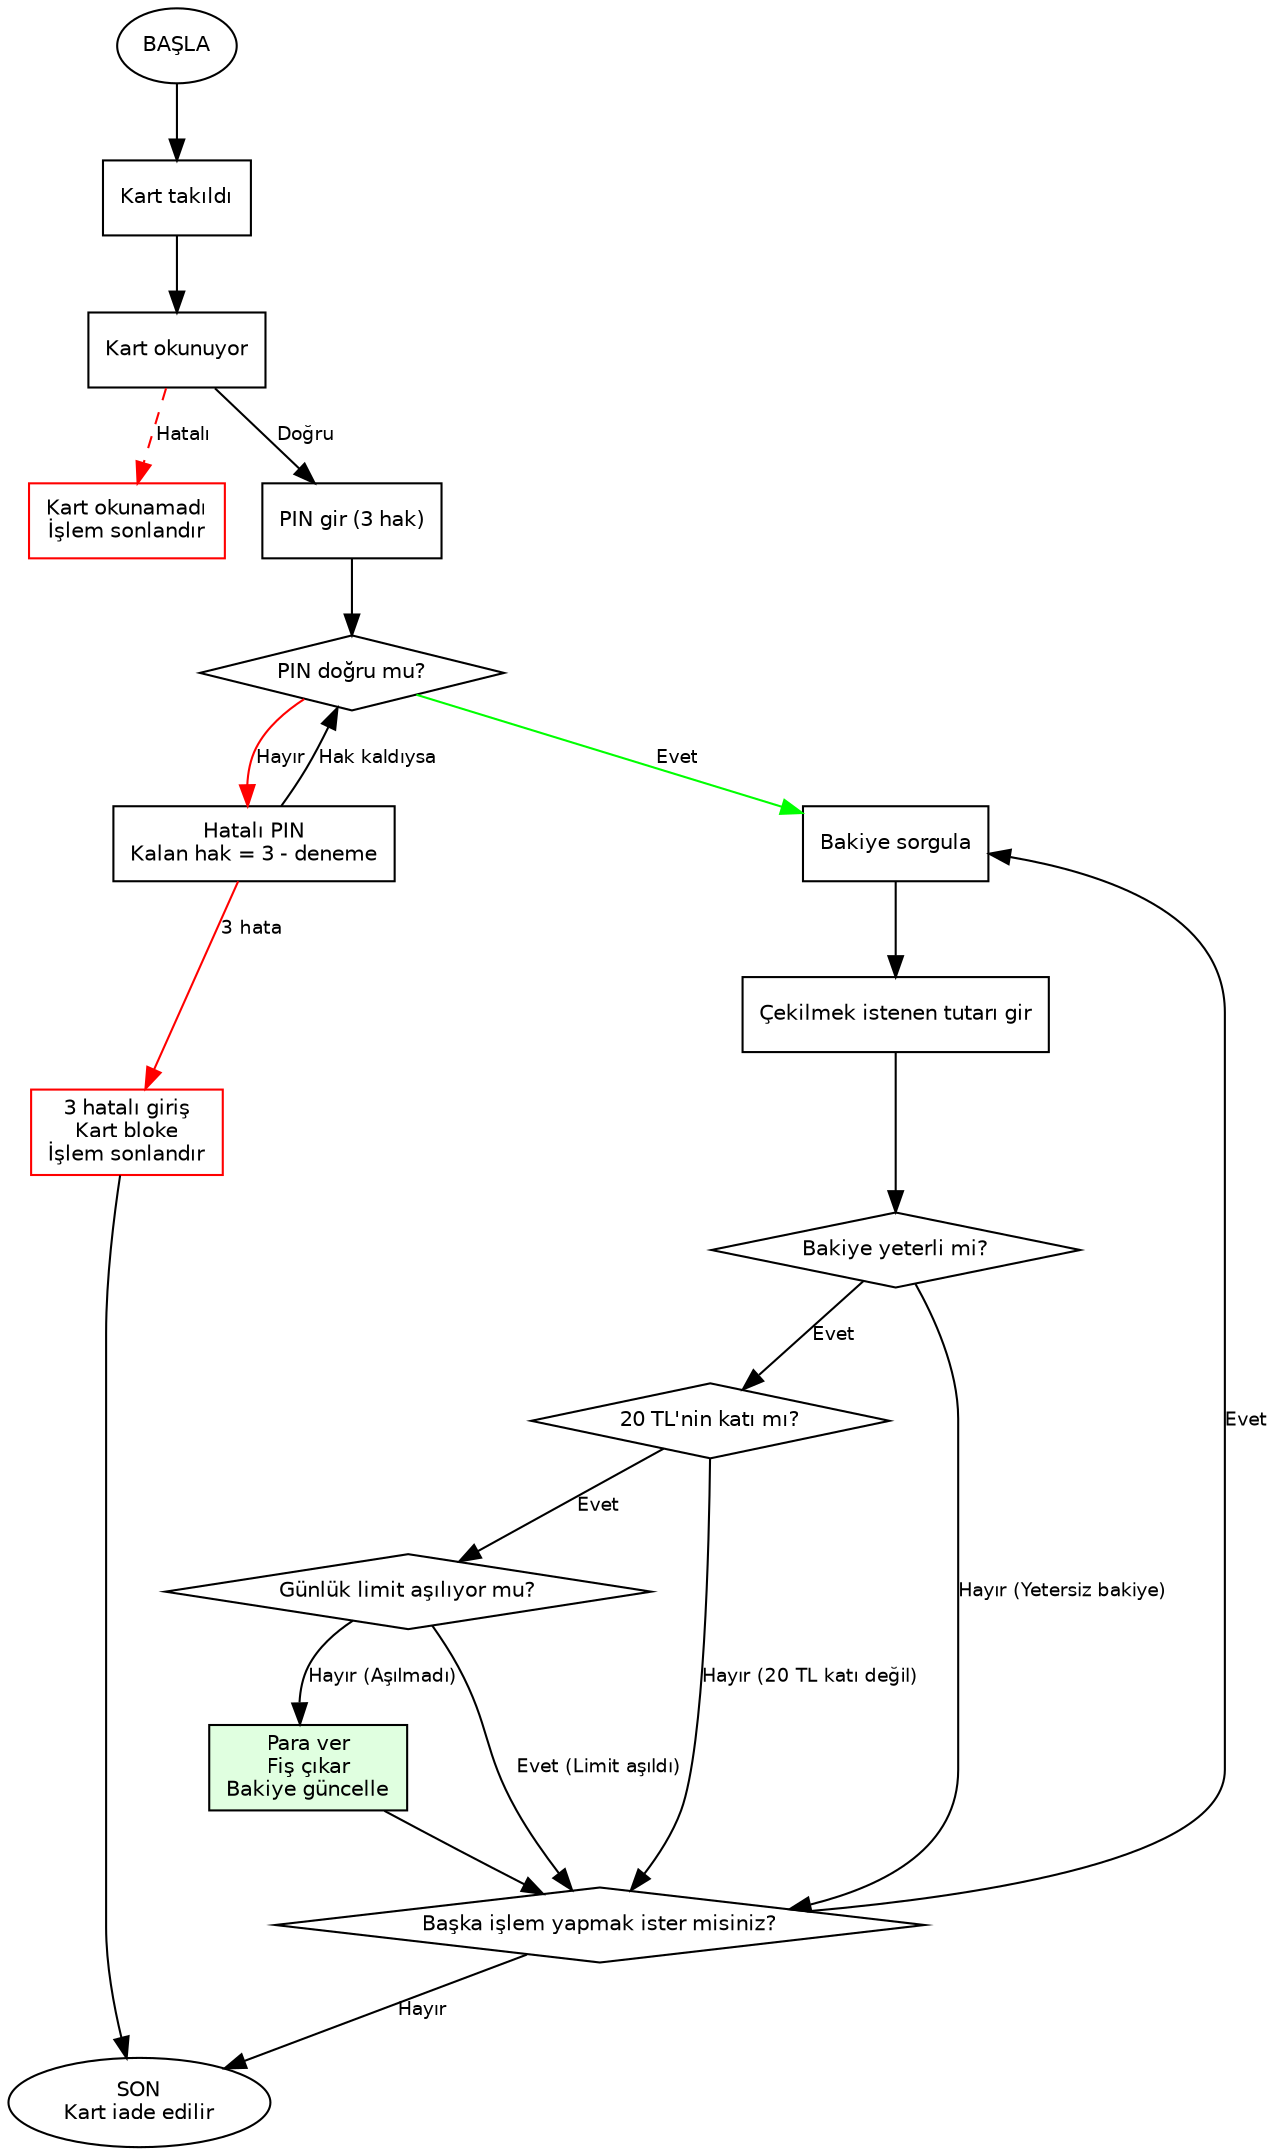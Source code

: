 digraph ATM_ParaCekme {
  rankdir=TB;
  node [shape=box, fontname="Helvetica", fontsize=10];
  edge [fontname="Helvetica", fontsize=9];

  Start [shape=oval, label="BAŞLA"];
  InsertCard [label="Kart takıldı"];
  ReadCard [label="Kart okunuyor"];
  CardError [color=red, label="Kart okunamadı\nİşlem sonlandır"];
  
  PinStart [label="PIN gir (3 hak)"];
  PinCheck [shape=diamond, label="PIN doğru mu?"];
  PinWrong [label="Hatalı PIN\nKalan hak = 3 - deneme"];
  BlockCard [color=red, label="3 hatalı giriş\nKart bloke\nİşlem sonlandır"];

  Balance [label="Bakiye sorgula"];
  GetAmount [label="Çekilmek istenen tutarı gir"];
  EnoughBalance [shape=diamond, label="Bakiye yeterli mi?"];
  Mult20 [shape=diamond, label="20 TL'nin katı mı?"];
  LimitCheck [shape=diamond, label="Günlük limit aşılıyor mu?"];

  Dispense [style=filled, fillcolor="#e0ffe0", label="Para ver\nFiş çıkar\nBakiye güncelle"];
  AskRepeat [shape=diamond, label="Başka işlem yapmak ister misiniz?"];
  End [shape=oval, label="SON\nKart iade edilir"];

  # Akış bağlantıları
  Start -> InsertCard -> ReadCard;
  ReadCard -> CardError [label="Hatalı", color=red, style=dashed];
  ReadCard -> PinStart [label="Doğru"];

  PinStart -> PinCheck;
  PinCheck -> Balance [label="Evet", color=green];
  PinCheck -> PinWrong [label="Hayır", color=red];
  PinWrong -> PinCheck [label="Hak kaldıysa"];
  PinWrong -> BlockCard [label="3 hata", color=red];
  BlockCard -> End;

  Balance -> GetAmount;
  GetAmount -> EnoughBalance;

  EnoughBalance -> Mult20 [label="Evet"];
  EnoughBalance -> AskRepeat [label="Hayır (Yetersiz bakiye)"];

  Mult20 -> LimitCheck [label="Evet"];
  Mult20 -> AskRepeat [label="Hayır (20 TL katı değil)"];

  LimitCheck -> Dispense [label="Hayır (Aşılmadı)"];
  LimitCheck -> AskRepeat [label="Evet (Limit aşıldı)"];

  Dispense -> AskRepeat;
  AskRepeat -> Balance [label="Evet"];
  AskRepeat -> End [label="Hayır"];
}
